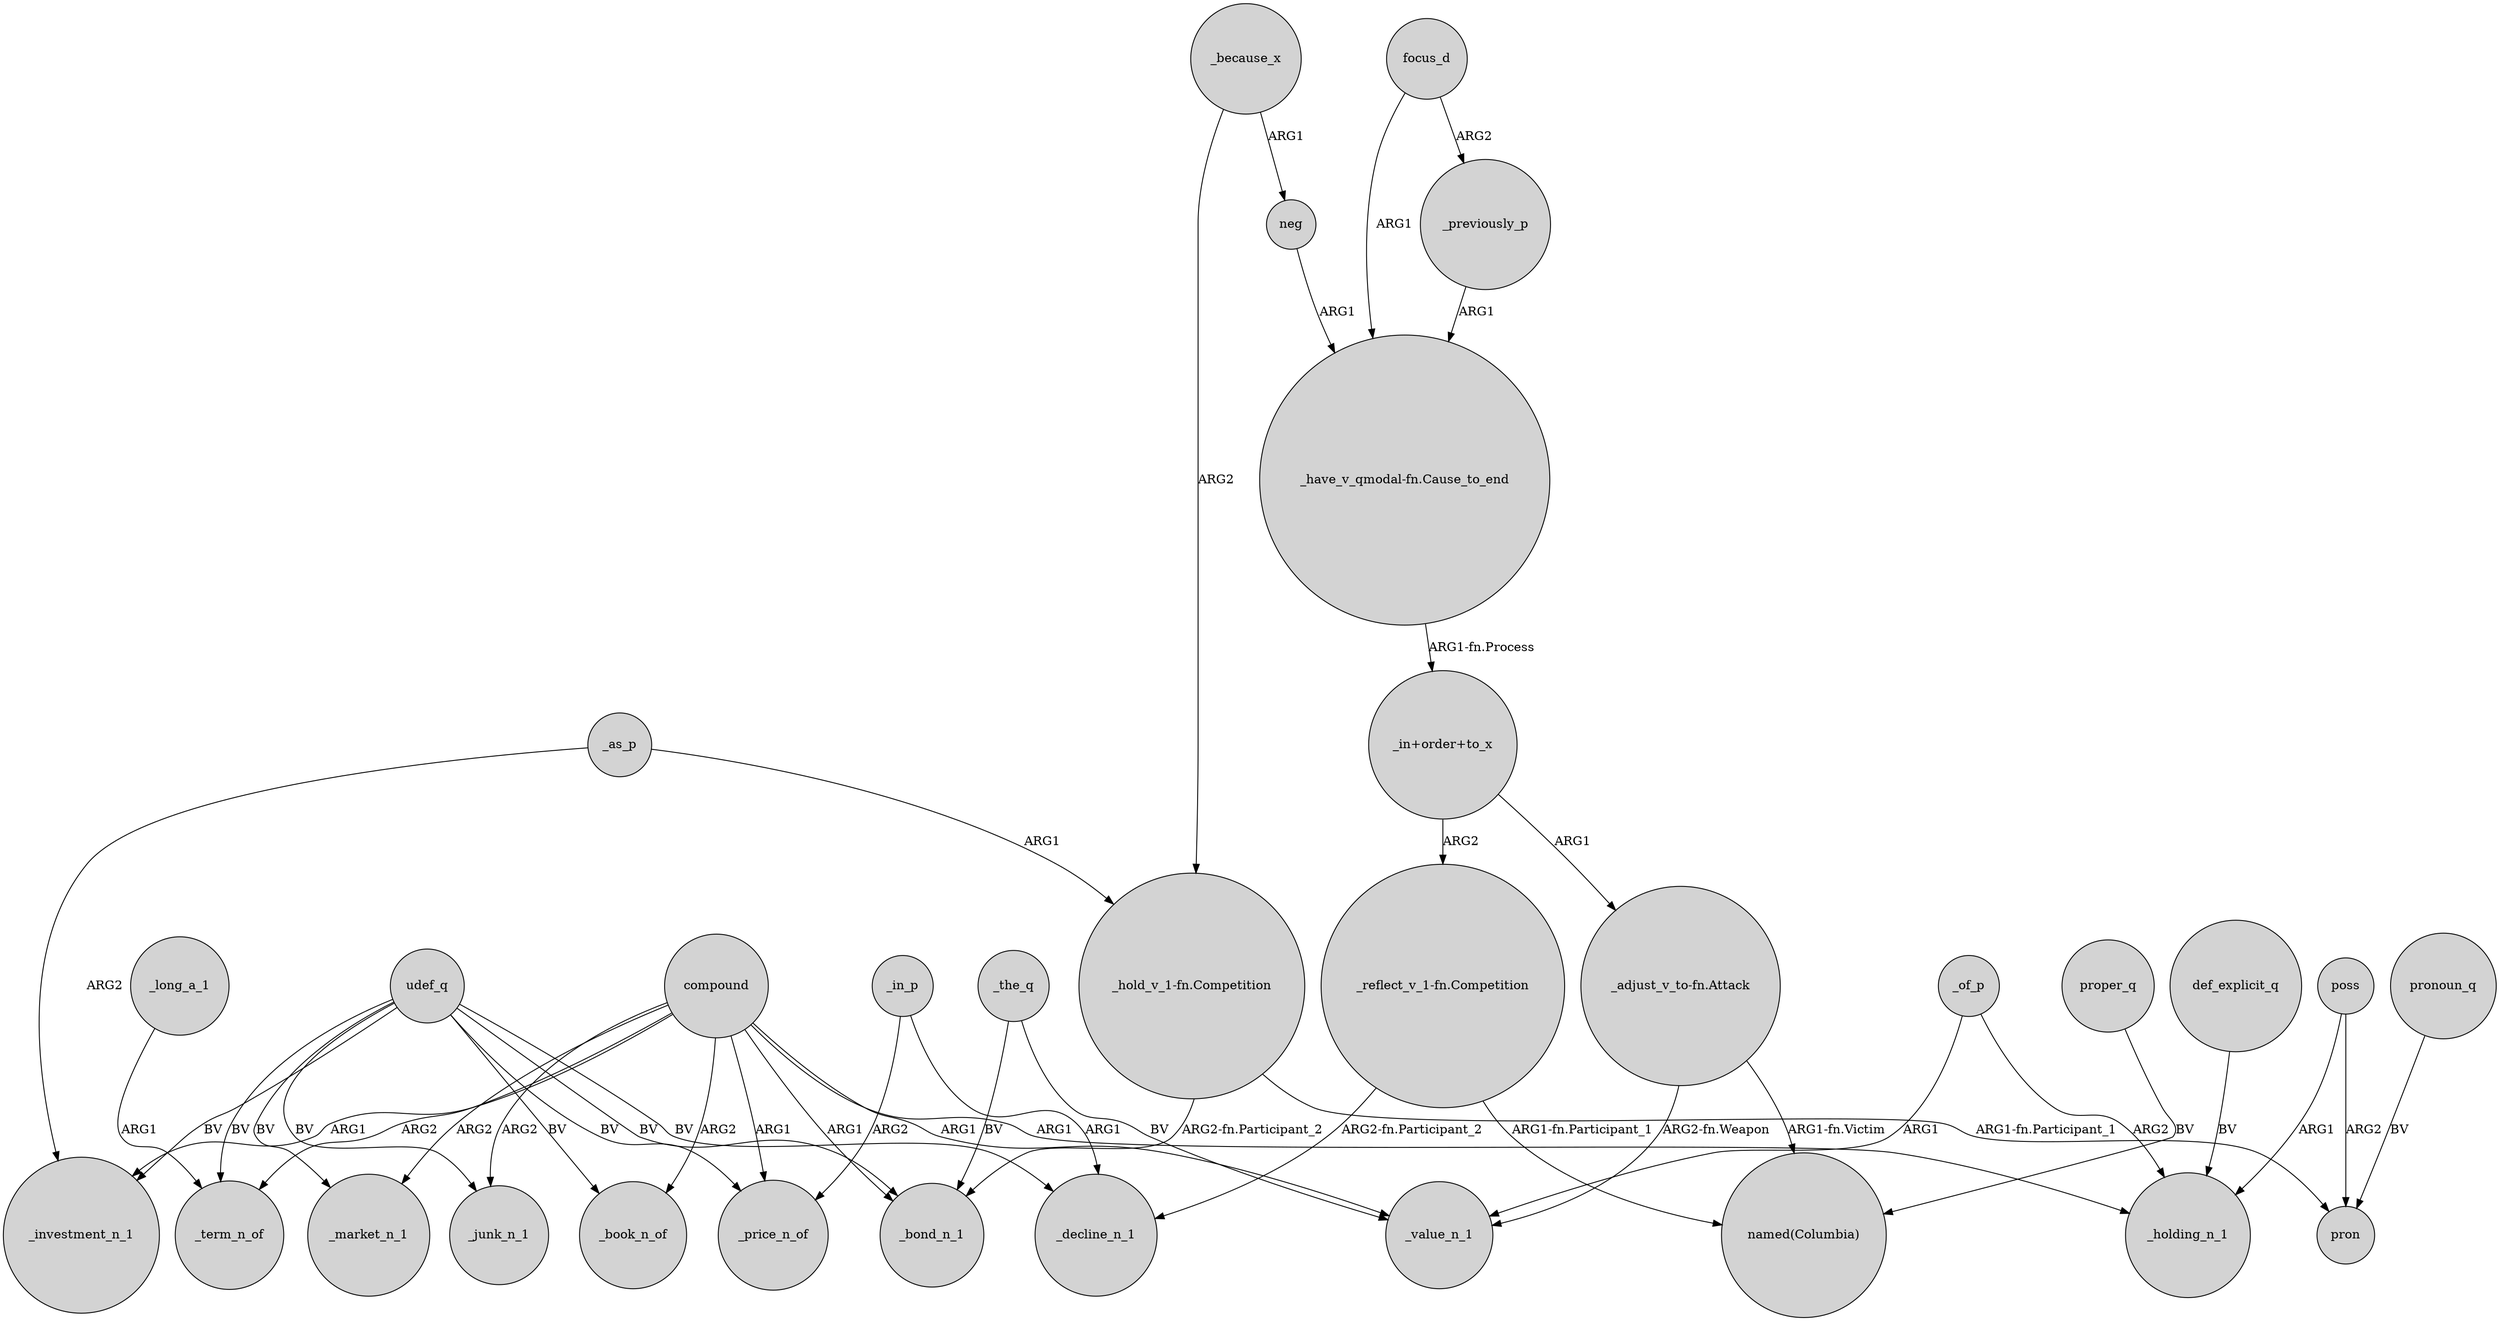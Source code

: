 digraph {
	node [shape=circle style=filled]
	udef_q -> _term_n_of [label=BV]
	udef_q -> _market_n_1 [label=BV]
	udef_q -> _decline_n_1 [label=BV]
	_because_x -> "_hold_v_1-fn.Competition" [label=ARG2]
	udef_q -> _bond_n_1 [label=BV]
	compound -> _term_n_of [label=ARG2]
	compound -> _investment_n_1 [label=ARG1]
	compound -> _market_n_1 [label=ARG2]
	udef_q -> _price_n_of [label=BV]
	compound -> _bond_n_1 [label=ARG1]
	_because_x -> neg [label=ARG1]
	compound -> _holding_n_1 [label=ARG1]
	_long_a_1 -> _term_n_of [label=ARG1]
	compound -> _junk_n_1 [label=ARG2]
	"_hold_v_1-fn.Competition" -> pron [label="ARG1-fn.Participant_1"]
	neg -> "_have_v_qmodal-fn.Cause_to_end" [label=ARG1]
	udef_q -> _book_n_of [label=BV]
	"_hold_v_1-fn.Competition" -> _bond_n_1 [label="ARG2-fn.Participant_2"]
	focus_d -> _previously_p [label=ARG2]
	_in_p -> _decline_n_1 [label=ARG1]
	focus_d -> "_have_v_qmodal-fn.Cause_to_end" [label=ARG1]
	pronoun_q -> pron [label=BV]
	poss -> pron [label=ARG2]
	_as_p -> _investment_n_1 [label=ARG2]
	compound -> _book_n_of [label=ARG2]
	_as_p -> "_hold_v_1-fn.Competition" [label=ARG1]
	_in_p -> _price_n_of [label=ARG2]
	"_have_v_qmodal-fn.Cause_to_end" -> "_in+order+to_x" [label="ARG1-fn.Process"]
	_the_q -> _value_n_1 [label=BV]
	"_reflect_v_1-fn.Competition" -> _decline_n_1 [label="ARG2-fn.Participant_2"]
	_of_p -> _value_n_1 [label=ARG1]
	proper_q -> "named(Columbia)" [label=BV]
	udef_q -> _investment_n_1 [label=BV]
	_previously_p -> "_have_v_qmodal-fn.Cause_to_end" [label=ARG1]
	def_explicit_q -> _holding_n_1 [label=BV]
	"_adjust_v_to-fn.Attack" -> "named(Columbia)" [label="ARG1-fn.Victim"]
	poss -> _holding_n_1 [label=ARG1]
	udef_q -> _junk_n_1 [label=BV]
	"_in+order+to_x" -> "_adjust_v_to-fn.Attack" [label=ARG1]
	_of_p -> _holding_n_1 [label=ARG2]
	compound -> _value_n_1 [label=ARG1]
	"_adjust_v_to-fn.Attack" -> _value_n_1 [label="ARG2-fn.Weapon"]
	_the_q -> _bond_n_1 [label=BV]
	compound -> _price_n_of [label=ARG1]
	"_in+order+to_x" -> "_reflect_v_1-fn.Competition" [label=ARG2]
	"_reflect_v_1-fn.Competition" -> "named(Columbia)" [label="ARG1-fn.Participant_1"]
}

